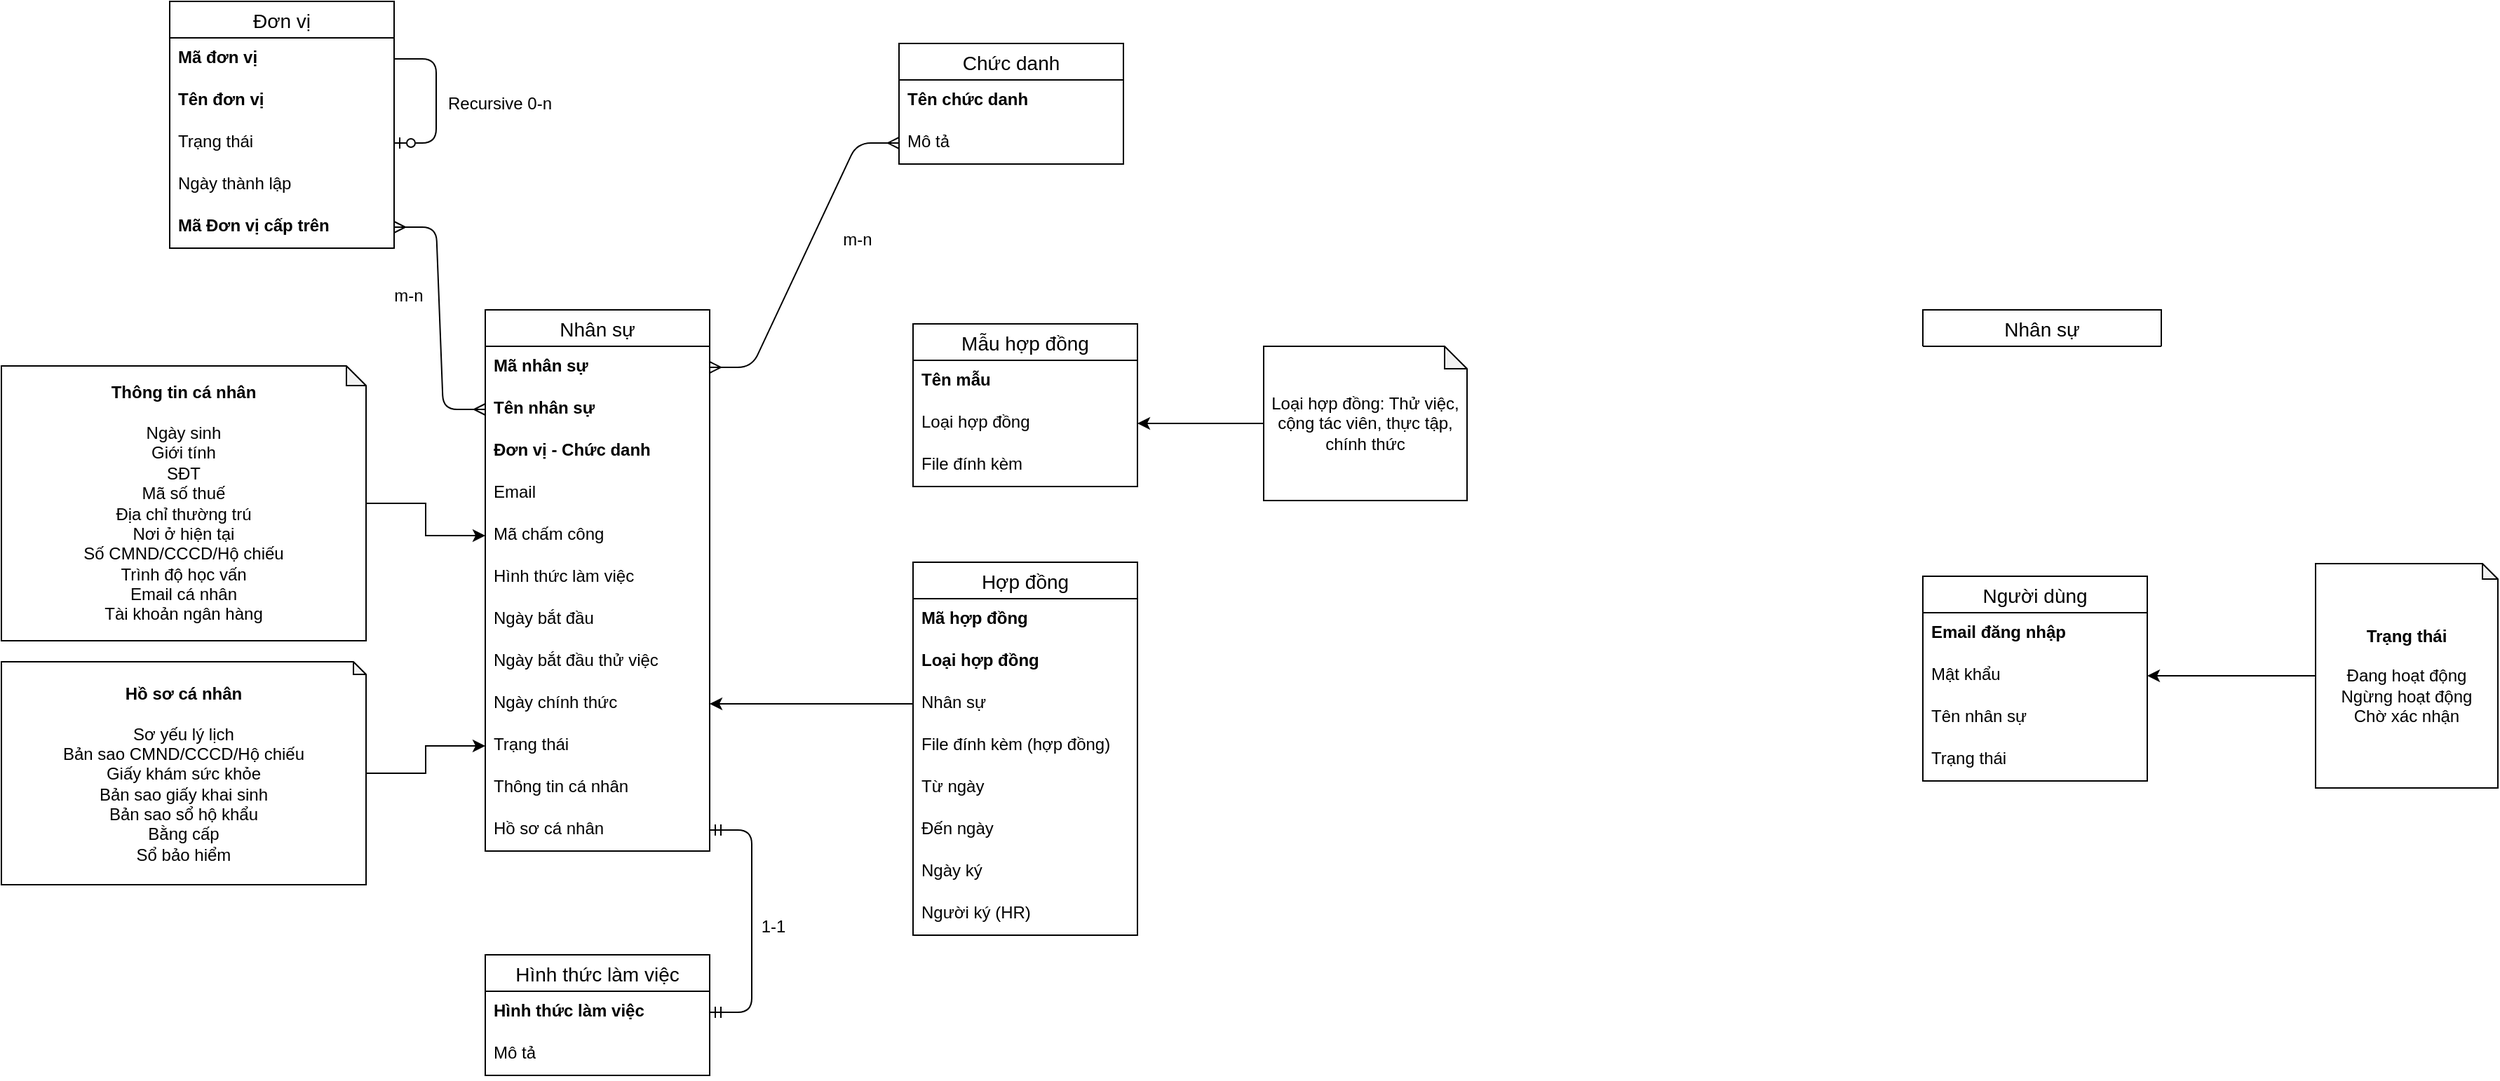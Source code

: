 <mxfile version="14.5.8" type="github">
  <diagram id="r-ECCvdsahkgzZmy2Sls" name="Page-1">
    <mxGraphModel dx="1422" dy="794" grid="1" gridSize="10" guides="1" tooltips="1" connect="1" arrows="1" fold="1" page="1" pageScale="1" pageWidth="850" pageHeight="1100" math="0" shadow="0">
      <root>
        <mxCell id="0" />
        <mxCell id="1" parent="0" />
        <mxCell id="hSSG6MMnjUU0kWjoDqOR-1" value="Đơn vị" style="swimlane;fontStyle=0;childLayout=stackLayout;horizontal=1;startSize=26;horizontalStack=0;resizeParent=1;resizeParentMax=0;resizeLast=0;collapsible=1;marginBottom=0;align=center;fontSize=14;" parent="1" vertex="1">
          <mxGeometry x="200" y="60" width="160" height="176" as="geometry">
            <mxRectangle x="50" y="60" width="50" height="26" as="alternateBounds" />
          </mxGeometry>
        </mxCell>
        <mxCell id="hSSG6MMnjUU0kWjoDqOR-2" value="Mã đơn vị" style="text;strokeColor=none;fillColor=none;spacingLeft=4;spacingRight=4;overflow=hidden;rotatable=0;points=[[0,0.5],[1,0.5]];portConstraint=eastwest;fontSize=12;fontStyle=1" parent="hSSG6MMnjUU0kWjoDqOR-1" vertex="1">
          <mxGeometry y="26" width="160" height="30" as="geometry" />
        </mxCell>
        <mxCell id="hSSG6MMnjUU0kWjoDqOR-3" value="Tên đơn vị" style="text;strokeColor=none;fillColor=none;spacingLeft=4;spacingRight=4;overflow=hidden;rotatable=0;points=[[0,0.5],[1,0.5]];portConstraint=eastwest;fontSize=12;fontStyle=1" parent="hSSG6MMnjUU0kWjoDqOR-1" vertex="1">
          <mxGeometry y="56" width="160" height="30" as="geometry" />
        </mxCell>
        <mxCell id="hSSG6MMnjUU0kWjoDqOR-4" value="Trạng thái" style="text;strokeColor=none;fillColor=none;spacingLeft=4;spacingRight=4;overflow=hidden;rotatable=0;points=[[0,0.5],[1,0.5]];portConstraint=eastwest;fontSize=12;" parent="hSSG6MMnjUU0kWjoDqOR-1" vertex="1">
          <mxGeometry y="86" width="160" height="30" as="geometry" />
        </mxCell>
        <mxCell id="hSSG6MMnjUU0kWjoDqOR-9" value="Ngày thành lập" style="text;strokeColor=none;fillColor=none;spacingLeft=4;spacingRight=4;overflow=hidden;rotatable=0;points=[[0,0.5],[1,0.5]];portConstraint=eastwest;fontSize=12;" parent="hSSG6MMnjUU0kWjoDqOR-1" vertex="1">
          <mxGeometry y="116" width="160" height="30" as="geometry" />
        </mxCell>
        <mxCell id="hSSG6MMnjUU0kWjoDqOR-10" value="Mã Đơn vị cấp trên" style="text;strokeColor=none;fillColor=none;spacingLeft=4;spacingRight=4;overflow=hidden;rotatable=0;points=[[0,0.5],[1,0.5]];portConstraint=eastwest;fontSize=12;fontStyle=1" parent="hSSG6MMnjUU0kWjoDqOR-1" vertex="1">
          <mxGeometry y="146" width="160" height="30" as="geometry" />
        </mxCell>
        <mxCell id="hSSG6MMnjUU0kWjoDqOR-11" value="" style="edgeStyle=entityRelationEdgeStyle;fontSize=12;html=1;endArrow=ERzeroToOne;endFill=1;exitX=1;exitY=0.5;exitDx=0;exitDy=0;entryX=1;entryY=0.5;entryDx=0;entryDy=0;" parent="hSSG6MMnjUU0kWjoDqOR-1" source="hSSG6MMnjUU0kWjoDqOR-2" target="hSSG6MMnjUU0kWjoDqOR-4" edge="1">
          <mxGeometry width="100" height="100" relative="1" as="geometry">
            <mxPoint x="320" y="320" as="sourcePoint" />
            <mxPoint x="420" y="220" as="targetPoint" />
          </mxGeometry>
        </mxCell>
        <mxCell id="hSSG6MMnjUU0kWjoDqOR-5" value="Chức danh" style="swimlane;fontStyle=0;childLayout=stackLayout;horizontal=1;startSize=26;horizontalStack=0;resizeParent=1;resizeParentMax=0;resizeLast=0;collapsible=1;marginBottom=0;align=center;fontSize=14;" parent="1" vertex="1">
          <mxGeometry x="720" y="90" width="160" height="86" as="geometry">
            <mxRectangle x="720" y="90" width="180" height="26" as="alternateBounds" />
          </mxGeometry>
        </mxCell>
        <mxCell id="hSSG6MMnjUU0kWjoDqOR-6" value="Tên chức danh" style="text;strokeColor=none;fillColor=none;spacingLeft=4;spacingRight=4;overflow=hidden;rotatable=0;points=[[0,0.5],[1,0.5]];portConstraint=eastwest;fontSize=12;fontStyle=1" parent="hSSG6MMnjUU0kWjoDqOR-5" vertex="1">
          <mxGeometry y="26" width="160" height="30" as="geometry" />
        </mxCell>
        <mxCell id="hSSG6MMnjUU0kWjoDqOR-7" value="Mô tả" style="text;strokeColor=none;fillColor=none;spacingLeft=4;spacingRight=4;overflow=hidden;rotatable=0;points=[[0,0.5],[1,0.5]];portConstraint=eastwest;fontSize=12;" parent="hSSG6MMnjUU0kWjoDqOR-5" vertex="1">
          <mxGeometry y="56" width="160" height="30" as="geometry" />
        </mxCell>
        <mxCell id="hSSG6MMnjUU0kWjoDqOR-12" value="Mẫu hợp đồng" style="swimlane;fontStyle=0;childLayout=stackLayout;horizontal=1;startSize=26;horizontalStack=0;resizeParent=1;resizeParentMax=0;resizeLast=0;collapsible=1;marginBottom=0;align=center;fontSize=14;" parent="1" vertex="1">
          <mxGeometry x="730" y="290" width="160" height="116" as="geometry">
            <mxRectangle x="730" y="290" width="130" height="26" as="alternateBounds" />
          </mxGeometry>
        </mxCell>
        <mxCell id="hSSG6MMnjUU0kWjoDqOR-13" value="Tên mẫu" style="text;strokeColor=none;fillColor=none;spacingLeft=4;spacingRight=4;overflow=hidden;rotatable=0;points=[[0,0.5],[1,0.5]];portConstraint=eastwest;fontSize=12;fontStyle=1" parent="hSSG6MMnjUU0kWjoDqOR-12" vertex="1">
          <mxGeometry y="26" width="160" height="30" as="geometry" />
        </mxCell>
        <mxCell id="hSSG6MMnjUU0kWjoDqOR-14" value="Loại hợp đồng" style="text;strokeColor=none;fillColor=none;spacingLeft=4;spacingRight=4;overflow=hidden;rotatable=0;points=[[0,0.5],[1,0.5]];portConstraint=eastwest;fontSize=12;" parent="hSSG6MMnjUU0kWjoDqOR-12" vertex="1">
          <mxGeometry y="56" width="160" height="30" as="geometry" />
        </mxCell>
        <mxCell id="hSSG6MMnjUU0kWjoDqOR-19" value="File đính kèm" style="text;strokeColor=none;fillColor=none;spacingLeft=4;spacingRight=4;overflow=hidden;rotatable=0;points=[[0,0.5],[1,0.5]];portConstraint=eastwest;fontSize=12;" parent="hSSG6MMnjUU0kWjoDqOR-12" vertex="1">
          <mxGeometry y="86" width="160" height="30" as="geometry" />
        </mxCell>
        <mxCell id="hSSG6MMnjUU0kWjoDqOR-50" style="edgeStyle=orthogonalEdgeStyle;rounded=0;orthogonalLoop=1;jettySize=auto;html=1;" parent="1" source="hSSG6MMnjUU0kWjoDqOR-20" target="hSSG6MMnjUU0kWjoDqOR-14" edge="1">
          <mxGeometry relative="1" as="geometry" />
        </mxCell>
        <mxCell id="hSSG6MMnjUU0kWjoDqOR-20" value="Loại hợp đồng: Thử việc, cộng tác viên, thực tập, chính thức" style="shape=note;whiteSpace=wrap;html=1;backgroundOutline=1;darkOpacity=0.05;size=16;" parent="1" vertex="1">
          <mxGeometry x="980" y="306" width="145" height="110" as="geometry" />
        </mxCell>
        <mxCell id="hSSG6MMnjUU0kWjoDqOR-21" value="Hợp đồng" style="swimlane;fontStyle=0;childLayout=stackLayout;horizontal=1;startSize=26;horizontalStack=0;resizeParent=1;resizeParentMax=0;resizeLast=0;collapsible=1;marginBottom=0;align=center;fontSize=14;" parent="1" vertex="1">
          <mxGeometry x="730" y="460" width="160" height="266" as="geometry">
            <mxRectangle x="730" y="460" width="140" height="26" as="alternateBounds" />
          </mxGeometry>
        </mxCell>
        <mxCell id="hSSG6MMnjUU0kWjoDqOR-22" value="Mã hợp đồng" style="text;strokeColor=none;fillColor=none;spacingLeft=4;spacingRight=4;overflow=hidden;rotatable=0;points=[[0,0.5],[1,0.5]];portConstraint=eastwest;fontSize=12;fontStyle=1" parent="hSSG6MMnjUU0kWjoDqOR-21" vertex="1">
          <mxGeometry y="26" width="160" height="30" as="geometry" />
        </mxCell>
        <mxCell id="hSSG6MMnjUU0kWjoDqOR-23" value="Loại hợp đồng" style="text;strokeColor=none;fillColor=none;spacingLeft=4;spacingRight=4;overflow=hidden;rotatable=0;points=[[0,0.5],[1,0.5]];portConstraint=eastwest;fontSize=12;fontStyle=1" parent="hSSG6MMnjUU0kWjoDqOR-21" vertex="1">
          <mxGeometry y="56" width="160" height="30" as="geometry" />
        </mxCell>
        <mxCell id="hSSG6MMnjUU0kWjoDqOR-24" value="Nhân sự" style="text;strokeColor=none;fillColor=none;spacingLeft=4;spacingRight=4;overflow=hidden;rotatable=0;points=[[0,0.5],[1,0.5]];portConstraint=eastwest;fontSize=12;" parent="hSSG6MMnjUU0kWjoDqOR-21" vertex="1">
          <mxGeometry y="86" width="160" height="30" as="geometry" />
        </mxCell>
        <mxCell id="hSSG6MMnjUU0kWjoDqOR-25" value="File đính kèm (hợp đồng)" style="text;strokeColor=none;fillColor=none;spacingLeft=4;spacingRight=4;overflow=hidden;rotatable=0;points=[[0,0.5],[1,0.5]];portConstraint=eastwest;fontSize=12;" parent="hSSG6MMnjUU0kWjoDqOR-21" vertex="1">
          <mxGeometry y="116" width="160" height="30" as="geometry" />
        </mxCell>
        <mxCell id="hSSG6MMnjUU0kWjoDqOR-26" value="Từ ngày" style="text;strokeColor=none;fillColor=none;spacingLeft=4;spacingRight=4;overflow=hidden;rotatable=0;points=[[0,0.5],[1,0.5]];portConstraint=eastwest;fontSize=12;" parent="hSSG6MMnjUU0kWjoDqOR-21" vertex="1">
          <mxGeometry y="146" width="160" height="30" as="geometry" />
        </mxCell>
        <mxCell id="hSSG6MMnjUU0kWjoDqOR-27" value="Đến ngày" style="text;strokeColor=none;fillColor=none;spacingLeft=4;spacingRight=4;overflow=hidden;rotatable=0;points=[[0,0.5],[1,0.5]];portConstraint=eastwest;fontSize=12;" parent="hSSG6MMnjUU0kWjoDqOR-21" vertex="1">
          <mxGeometry y="176" width="160" height="30" as="geometry" />
        </mxCell>
        <mxCell id="hSSG6MMnjUU0kWjoDqOR-28" value="Ngày ký" style="text;strokeColor=none;fillColor=none;spacingLeft=4;spacingRight=4;overflow=hidden;rotatable=0;points=[[0,0.5],[1,0.5]];portConstraint=eastwest;fontSize=12;" parent="hSSG6MMnjUU0kWjoDqOR-21" vertex="1">
          <mxGeometry y="206" width="160" height="30" as="geometry" />
        </mxCell>
        <mxCell id="hSSG6MMnjUU0kWjoDqOR-29" value="Người ký (HR)" style="text;strokeColor=none;fillColor=none;spacingLeft=4;spacingRight=4;overflow=hidden;rotatable=0;points=[[0,0.5],[1,0.5]];portConstraint=eastwest;fontSize=12;" parent="hSSG6MMnjUU0kWjoDqOR-21" vertex="1">
          <mxGeometry y="236" width="160" height="30" as="geometry" />
        </mxCell>
        <mxCell id="hSSG6MMnjUU0kWjoDqOR-30" value="Nhân sự" style="swimlane;fontStyle=0;childLayout=stackLayout;horizontal=1;startSize=26;horizontalStack=0;resizeParent=1;resizeParentMax=0;resizeLast=0;collapsible=1;marginBottom=0;align=center;fontSize=14;" parent="1" vertex="1">
          <mxGeometry x="425" y="280" width="160" height="386" as="geometry">
            <mxRectangle x="425" y="280" width="50" height="26" as="alternateBounds" />
          </mxGeometry>
        </mxCell>
        <mxCell id="hSSG6MMnjUU0kWjoDqOR-31" value="Mã nhân sự" style="text;strokeColor=none;fillColor=none;spacingLeft=4;spacingRight=4;overflow=hidden;rotatable=0;points=[[0,0.5],[1,0.5]];portConstraint=eastwest;fontSize=12;fontStyle=1" parent="hSSG6MMnjUU0kWjoDqOR-30" vertex="1">
          <mxGeometry y="26" width="160" height="30" as="geometry" />
        </mxCell>
        <mxCell id="hSSG6MMnjUU0kWjoDqOR-32" value="Tên nhân sự" style="text;strokeColor=none;fillColor=none;spacingLeft=4;spacingRight=4;overflow=hidden;rotatable=0;points=[[0,0.5],[1,0.5]];portConstraint=eastwest;fontSize=12;fontStyle=1" parent="hSSG6MMnjUU0kWjoDqOR-30" vertex="1">
          <mxGeometry y="56" width="160" height="30" as="geometry" />
        </mxCell>
        <mxCell id="hSSG6MMnjUU0kWjoDqOR-40" value="Đơn vị - Chức danh" style="text;strokeColor=none;fillColor=none;spacingLeft=4;spacingRight=4;overflow=hidden;rotatable=0;points=[[0,0.5],[1,0.5]];portConstraint=eastwest;fontSize=12;fontStyle=1" parent="hSSG6MMnjUU0kWjoDqOR-30" vertex="1">
          <mxGeometry y="86" width="160" height="30" as="geometry" />
        </mxCell>
        <mxCell id="hSSG6MMnjUU0kWjoDqOR-33" value="Email" style="text;strokeColor=none;fillColor=none;spacingLeft=4;spacingRight=4;overflow=hidden;rotatable=0;points=[[0,0.5],[1,0.5]];portConstraint=eastwest;fontSize=12;" parent="hSSG6MMnjUU0kWjoDqOR-30" vertex="1">
          <mxGeometry y="116" width="160" height="30" as="geometry" />
        </mxCell>
        <mxCell id="hSSG6MMnjUU0kWjoDqOR-34" value="Mã chấm công" style="text;strokeColor=none;fillColor=none;spacingLeft=4;spacingRight=4;overflow=hidden;rotatable=0;points=[[0,0.5],[1,0.5]];portConstraint=eastwest;fontSize=12;" parent="hSSG6MMnjUU0kWjoDqOR-30" vertex="1">
          <mxGeometry y="146" width="160" height="30" as="geometry" />
        </mxCell>
        <mxCell id="hSSG6MMnjUU0kWjoDqOR-35" value="Hình thức làm việc" style="text;strokeColor=none;fillColor=none;spacingLeft=4;spacingRight=4;overflow=hidden;rotatable=0;points=[[0,0.5],[1,0.5]];portConstraint=eastwest;fontSize=12;" parent="hSSG6MMnjUU0kWjoDqOR-30" vertex="1">
          <mxGeometry y="176" width="160" height="30" as="geometry" />
        </mxCell>
        <mxCell id="hSSG6MMnjUU0kWjoDqOR-36" value="Ngày bắt đầu" style="text;strokeColor=none;fillColor=none;spacingLeft=4;spacingRight=4;overflow=hidden;rotatable=0;points=[[0,0.5],[1,0.5]];portConstraint=eastwest;fontSize=12;" parent="hSSG6MMnjUU0kWjoDqOR-30" vertex="1">
          <mxGeometry y="206" width="160" height="30" as="geometry" />
        </mxCell>
        <mxCell id="hSSG6MMnjUU0kWjoDqOR-37" value="Ngày bắt đầu thử việc" style="text;strokeColor=none;fillColor=none;spacingLeft=4;spacingRight=4;overflow=hidden;rotatable=0;points=[[0,0.5],[1,0.5]];portConstraint=eastwest;fontSize=12;" parent="hSSG6MMnjUU0kWjoDqOR-30" vertex="1">
          <mxGeometry y="236" width="160" height="30" as="geometry" />
        </mxCell>
        <mxCell id="hSSG6MMnjUU0kWjoDqOR-38" value="Ngày chính thức" style="text;strokeColor=none;fillColor=none;spacingLeft=4;spacingRight=4;overflow=hidden;rotatable=0;points=[[0,0.5],[1,0.5]];portConstraint=eastwest;fontSize=12;" parent="hSSG6MMnjUU0kWjoDqOR-30" vertex="1">
          <mxGeometry y="266" width="160" height="30" as="geometry" />
        </mxCell>
        <mxCell id="hSSG6MMnjUU0kWjoDqOR-39" value="Trạng thái" style="text;strokeColor=none;fillColor=none;spacingLeft=4;spacingRight=4;overflow=hidden;rotatable=0;points=[[0,0.5],[1,0.5]];portConstraint=eastwest;fontSize=12;" parent="hSSG6MMnjUU0kWjoDqOR-30" vertex="1">
          <mxGeometry y="296" width="160" height="30" as="geometry" />
        </mxCell>
        <mxCell id="hSSG6MMnjUU0kWjoDqOR-41" value="Thông tin cá nhân" style="text;strokeColor=none;fillColor=none;spacingLeft=4;spacingRight=4;overflow=hidden;rotatable=0;points=[[0,0.5],[1,0.5]];portConstraint=eastwest;fontSize=12;" parent="hSSG6MMnjUU0kWjoDqOR-30" vertex="1">
          <mxGeometry y="326" width="160" height="30" as="geometry" />
        </mxCell>
        <mxCell id="hSSG6MMnjUU0kWjoDqOR-43" value="Hồ sơ cá nhân" style="text;strokeColor=none;fillColor=none;spacingLeft=4;spacingRight=4;overflow=hidden;rotatable=0;points=[[0,0.5],[1,0.5]];portConstraint=eastwest;fontSize=12;" parent="hSSG6MMnjUU0kWjoDqOR-30" vertex="1">
          <mxGeometry y="356" width="160" height="30" as="geometry" />
        </mxCell>
        <mxCell id="hSSG6MMnjUU0kWjoDqOR-44" style="edgeStyle=orthogonalEdgeStyle;rounded=0;orthogonalLoop=1;jettySize=auto;html=1;entryX=0;entryY=0.5;entryDx=0;entryDy=0;" parent="1" source="hSSG6MMnjUU0kWjoDqOR-42" target="hSSG6MMnjUU0kWjoDqOR-34" edge="1">
          <mxGeometry relative="1" as="geometry" />
        </mxCell>
        <mxCell id="hSSG6MMnjUU0kWjoDqOR-42" value="&lt;b&gt;Thông tin cá nhân&lt;br&gt;&lt;/b&gt;&lt;br&gt;Ngày sinh&lt;br&gt;Giới tính&lt;br&gt;SĐT&lt;br&gt;Mã số thuế&lt;br&gt;Địa chỉ thường trú&lt;br&gt;Nơi ở hiện tại&lt;br&gt;Số CMND/CCCD/Hộ chiếu&lt;br&gt;Trình độ học vấn&lt;br&gt;Email cá nhân&lt;br&gt;Tài khoản ngân hàng" style="shape=note;whiteSpace=wrap;html=1;backgroundOutline=1;darkOpacity=0.05;size=14;" parent="1" vertex="1">
          <mxGeometry x="80" y="320" width="260" height="196" as="geometry" />
        </mxCell>
        <mxCell id="hSSG6MMnjUU0kWjoDqOR-46" style="edgeStyle=orthogonalEdgeStyle;rounded=0;orthogonalLoop=1;jettySize=auto;html=1;" parent="1" source="hSSG6MMnjUU0kWjoDqOR-45" target="hSSG6MMnjUU0kWjoDqOR-39" edge="1">
          <mxGeometry relative="1" as="geometry" />
        </mxCell>
        <mxCell id="hSSG6MMnjUU0kWjoDqOR-45" value="&lt;b&gt;Hồ sơ cá nhân&lt;br&gt;&lt;/b&gt;&lt;br&gt;Sơ yếu lý lịch&lt;br&gt;Bản sao CMND/CCCD/Hộ chiếu&lt;br&gt;Giấy khám sức khỏe&lt;br&gt;Bản sao giấy khai sinh&lt;br&gt;Bản sao sổ hộ khẩu&lt;br&gt;Bằng cấp&lt;br&gt;Sổ bảo hiểm" style="shape=note;whiteSpace=wrap;html=1;backgroundOutline=1;darkOpacity=0.05;size=9;" parent="1" vertex="1">
          <mxGeometry x="80" y="531" width="260" height="159" as="geometry" />
        </mxCell>
        <mxCell id="hSSG6MMnjUU0kWjoDqOR-48" value="" style="edgeStyle=entityRelationEdgeStyle;fontSize=12;html=1;endArrow=ERmany;startArrow=ERmany;exitX=0;exitY=0.5;exitDx=0;exitDy=0;entryX=1;entryY=0.5;entryDx=0;entryDy=0;" parent="1" source="hSSG6MMnjUU0kWjoDqOR-32" target="hSSG6MMnjUU0kWjoDqOR-10" edge="1">
          <mxGeometry width="100" height="100" relative="1" as="geometry">
            <mxPoint x="585" y="360" as="sourcePoint" />
            <mxPoint x="685" y="260" as="targetPoint" />
          </mxGeometry>
        </mxCell>
        <mxCell id="hSSG6MMnjUU0kWjoDqOR-49" value="" style="edgeStyle=entityRelationEdgeStyle;fontSize=12;html=1;endArrow=ERmany;startArrow=ERmany;exitX=1;exitY=0.5;exitDx=0;exitDy=0;entryX=0;entryY=0.5;entryDx=0;entryDy=0;" parent="1" source="hSSG6MMnjUU0kWjoDqOR-31" target="hSSG6MMnjUU0kWjoDqOR-7" edge="1">
          <mxGeometry width="100" height="100" relative="1" as="geometry">
            <mxPoint x="675" y="300" as="sourcePoint" />
            <mxPoint x="620" y="170" as="targetPoint" />
          </mxGeometry>
        </mxCell>
        <mxCell id="hSSG6MMnjUU0kWjoDqOR-51" style="edgeStyle=orthogonalEdgeStyle;rounded=0;orthogonalLoop=1;jettySize=auto;html=1;exitX=0;exitY=0.5;exitDx=0;exitDy=0;entryX=1;entryY=0.5;entryDx=0;entryDy=0;" parent="1" source="hSSG6MMnjUU0kWjoDqOR-24" target="hSSG6MMnjUU0kWjoDqOR-38" edge="1">
          <mxGeometry relative="1" as="geometry" />
        </mxCell>
        <mxCell id="hSSG6MMnjUU0kWjoDqOR-52" value="Hình thức làm việc" style="swimlane;fontStyle=0;childLayout=stackLayout;horizontal=1;startSize=26;horizontalStack=0;resizeParent=1;resizeParentMax=0;resizeLast=0;collapsible=1;marginBottom=0;align=center;fontSize=14;" parent="1" vertex="1">
          <mxGeometry x="425" y="740" width="160" height="86" as="geometry">
            <mxRectangle x="50" y="60" width="50" height="26" as="alternateBounds" />
          </mxGeometry>
        </mxCell>
        <mxCell id="hSSG6MMnjUU0kWjoDqOR-53" value="Hình thức làm việc" style="text;strokeColor=none;fillColor=none;spacingLeft=4;spacingRight=4;overflow=hidden;rotatable=0;points=[[0,0.5],[1,0.5]];portConstraint=eastwest;fontSize=12;fontStyle=1" parent="hSSG6MMnjUU0kWjoDqOR-52" vertex="1">
          <mxGeometry y="26" width="160" height="30" as="geometry" />
        </mxCell>
        <mxCell id="hSSG6MMnjUU0kWjoDqOR-54" value="Mô tả" style="text;strokeColor=none;fillColor=none;spacingLeft=4;spacingRight=4;overflow=hidden;rotatable=0;points=[[0,0.5],[1,0.5]];portConstraint=eastwest;fontSize=12;fontStyle=0" parent="hSSG6MMnjUU0kWjoDqOR-52" vertex="1">
          <mxGeometry y="56" width="160" height="30" as="geometry" />
        </mxCell>
        <mxCell id="hSSG6MMnjUU0kWjoDqOR-67" value="" style="edgeStyle=entityRelationEdgeStyle;fontSize=12;html=1;endArrow=ERmandOne;startArrow=ERmandOne;entryX=1;entryY=0.5;entryDx=0;entryDy=0;exitX=1;exitY=0.5;exitDx=0;exitDy=0;" parent="1" source="hSSG6MMnjUU0kWjoDqOR-53" target="hSSG6MMnjUU0kWjoDqOR-43" edge="1">
          <mxGeometry width="100" height="100" relative="1" as="geometry">
            <mxPoint x="520" y="600" as="sourcePoint" />
            <mxPoint x="620" y="500" as="targetPoint" />
          </mxGeometry>
        </mxCell>
        <mxCell id="hSSG6MMnjUU0kWjoDqOR-68" value="1-1" style="text;html=1;align=center;verticalAlign=middle;resizable=0;points=[];autosize=1;strokeColor=none;" parent="1" vertex="1">
          <mxGeometry x="615" y="710" width="30" height="20" as="geometry" />
        </mxCell>
        <mxCell id="hSSG6MMnjUU0kWjoDqOR-69" value="m-n" style="text;html=1;align=center;verticalAlign=middle;resizable=0;points=[];autosize=1;strokeColor=none;" parent="1" vertex="1">
          <mxGeometry x="350" y="260" width="40" height="20" as="geometry" />
        </mxCell>
        <mxCell id="hSSG6MMnjUU0kWjoDqOR-70" value="m-n" style="text;html=1;align=center;verticalAlign=middle;resizable=0;points=[];autosize=1;strokeColor=none;" parent="1" vertex="1">
          <mxGeometry x="670" y="220" width="40" height="20" as="geometry" />
        </mxCell>
        <mxCell id="hSSG6MMnjUU0kWjoDqOR-71" value="Recursive 0-n" style="text;html=1;align=center;verticalAlign=middle;resizable=0;points=[];autosize=1;strokeColor=none;" parent="1" vertex="1">
          <mxGeometry x="390" y="123" width="90" height="20" as="geometry" />
        </mxCell>
        <mxCell id="t0jusX5-IYJ_9TBrGAH8-1" value="Nhân sự" style="swimlane;fontStyle=0;childLayout=stackLayout;horizontal=1;startSize=26;horizontalStack=0;resizeParent=1;resizeParentMax=0;resizeLast=0;collapsible=1;marginBottom=0;align=center;fontSize=14;" vertex="1" collapsed="1" parent="1">
          <mxGeometry x="1450" y="280" width="170" height="26" as="geometry">
            <mxRectangle x="1450" y="280" width="160" height="386" as="alternateBounds" />
          </mxGeometry>
        </mxCell>
        <mxCell id="t0jusX5-IYJ_9TBrGAH8-2" value="Mã nhân sự" style="text;strokeColor=none;fillColor=none;spacingLeft=4;spacingRight=4;overflow=hidden;rotatable=0;points=[[0,0.5],[1,0.5]];portConstraint=eastwest;fontSize=12;fontStyle=1" vertex="1" parent="t0jusX5-IYJ_9TBrGAH8-1">
          <mxGeometry y="26" width="170" height="30" as="geometry" />
        </mxCell>
        <mxCell id="t0jusX5-IYJ_9TBrGAH8-3" value="Tên nhân sự" style="text;strokeColor=none;fillColor=none;spacingLeft=4;spacingRight=4;overflow=hidden;rotatable=0;points=[[0,0.5],[1,0.5]];portConstraint=eastwest;fontSize=12;fontStyle=1" vertex="1" parent="t0jusX5-IYJ_9TBrGAH8-1">
          <mxGeometry y="56" width="170" height="30" as="geometry" />
        </mxCell>
        <mxCell id="t0jusX5-IYJ_9TBrGAH8-4" value="Đơn vị - Chức danh" style="text;strokeColor=none;fillColor=none;spacingLeft=4;spacingRight=4;overflow=hidden;rotatable=0;points=[[0,0.5],[1,0.5]];portConstraint=eastwest;fontSize=12;fontStyle=1" vertex="1" parent="t0jusX5-IYJ_9TBrGAH8-1">
          <mxGeometry y="86" width="170" height="30" as="geometry" />
        </mxCell>
        <mxCell id="t0jusX5-IYJ_9TBrGAH8-5" value="Email" style="text;strokeColor=none;fillColor=none;spacingLeft=4;spacingRight=4;overflow=hidden;rotatable=0;points=[[0,0.5],[1,0.5]];portConstraint=eastwest;fontSize=12;" vertex="1" parent="t0jusX5-IYJ_9TBrGAH8-1">
          <mxGeometry y="116" width="170" height="30" as="geometry" />
        </mxCell>
        <mxCell id="t0jusX5-IYJ_9TBrGAH8-6" value="Mã chấm công" style="text;strokeColor=none;fillColor=none;spacingLeft=4;spacingRight=4;overflow=hidden;rotatable=0;points=[[0,0.5],[1,0.5]];portConstraint=eastwest;fontSize=12;" vertex="1" parent="t0jusX5-IYJ_9TBrGAH8-1">
          <mxGeometry y="146" width="170" height="30" as="geometry" />
        </mxCell>
        <mxCell id="t0jusX5-IYJ_9TBrGAH8-7" value="Hình thức làm việc" style="text;strokeColor=none;fillColor=none;spacingLeft=4;spacingRight=4;overflow=hidden;rotatable=0;points=[[0,0.5],[1,0.5]];portConstraint=eastwest;fontSize=12;" vertex="1" parent="t0jusX5-IYJ_9TBrGAH8-1">
          <mxGeometry y="176" width="170" height="30" as="geometry" />
        </mxCell>
        <mxCell id="t0jusX5-IYJ_9TBrGAH8-8" value="Ngày bắt đầu" style="text;strokeColor=none;fillColor=none;spacingLeft=4;spacingRight=4;overflow=hidden;rotatable=0;points=[[0,0.5],[1,0.5]];portConstraint=eastwest;fontSize=12;" vertex="1" parent="t0jusX5-IYJ_9TBrGAH8-1">
          <mxGeometry y="206" width="170" height="30" as="geometry" />
        </mxCell>
        <mxCell id="t0jusX5-IYJ_9TBrGAH8-9" value="Ngày bắt đầu thử việc" style="text;strokeColor=none;fillColor=none;spacingLeft=4;spacingRight=4;overflow=hidden;rotatable=0;points=[[0,0.5],[1,0.5]];portConstraint=eastwest;fontSize=12;" vertex="1" parent="t0jusX5-IYJ_9TBrGAH8-1">
          <mxGeometry y="236" width="170" height="30" as="geometry" />
        </mxCell>
        <mxCell id="t0jusX5-IYJ_9TBrGAH8-10" value="Ngày chính thức" style="text;strokeColor=none;fillColor=none;spacingLeft=4;spacingRight=4;overflow=hidden;rotatable=0;points=[[0,0.5],[1,0.5]];portConstraint=eastwest;fontSize=12;" vertex="1" parent="t0jusX5-IYJ_9TBrGAH8-1">
          <mxGeometry y="266" width="170" height="30" as="geometry" />
        </mxCell>
        <mxCell id="t0jusX5-IYJ_9TBrGAH8-11" value="Trạng thái" style="text;strokeColor=none;fillColor=none;spacingLeft=4;spacingRight=4;overflow=hidden;rotatable=0;points=[[0,0.5],[1,0.5]];portConstraint=eastwest;fontSize=12;" vertex="1" parent="t0jusX5-IYJ_9TBrGAH8-1">
          <mxGeometry y="296" width="170" height="30" as="geometry" />
        </mxCell>
        <mxCell id="t0jusX5-IYJ_9TBrGAH8-12" value="Thông tin cá nhân" style="text;strokeColor=none;fillColor=none;spacingLeft=4;spacingRight=4;overflow=hidden;rotatable=0;points=[[0,0.5],[1,0.5]];portConstraint=eastwest;fontSize=12;" vertex="1" parent="t0jusX5-IYJ_9TBrGAH8-1">
          <mxGeometry y="326" width="170" height="30" as="geometry" />
        </mxCell>
        <mxCell id="t0jusX5-IYJ_9TBrGAH8-13" value="Hồ sơ cá nhân" style="text;strokeColor=none;fillColor=none;spacingLeft=4;spacingRight=4;overflow=hidden;rotatable=0;points=[[0,0.5],[1,0.5]];portConstraint=eastwest;fontSize=12;" vertex="1" parent="t0jusX5-IYJ_9TBrGAH8-1">
          <mxGeometry y="356" width="170" height="30" as="geometry" />
        </mxCell>
        <mxCell id="t0jusX5-IYJ_9TBrGAH8-14" value="Người dùng" style="swimlane;fontStyle=0;childLayout=stackLayout;horizontal=1;startSize=26;horizontalStack=0;resizeParent=1;resizeParentMax=0;resizeLast=0;collapsible=1;marginBottom=0;align=center;fontSize=14;" vertex="1" parent="1">
          <mxGeometry x="1450" y="470" width="160" height="146" as="geometry">
            <mxRectangle x="730" y="290" width="130" height="26" as="alternateBounds" />
          </mxGeometry>
        </mxCell>
        <mxCell id="t0jusX5-IYJ_9TBrGAH8-15" value="Email đăng nhập" style="text;strokeColor=none;fillColor=none;spacingLeft=4;spacingRight=4;overflow=hidden;rotatable=0;points=[[0,0.5],[1,0.5]];portConstraint=eastwest;fontSize=12;fontStyle=1" vertex="1" parent="t0jusX5-IYJ_9TBrGAH8-14">
          <mxGeometry y="26" width="160" height="30" as="geometry" />
        </mxCell>
        <mxCell id="t0jusX5-IYJ_9TBrGAH8-16" value="Mật khẩu" style="text;strokeColor=none;fillColor=none;spacingLeft=4;spacingRight=4;overflow=hidden;rotatable=0;points=[[0,0.5],[1,0.5]];portConstraint=eastwest;fontSize=12;" vertex="1" parent="t0jusX5-IYJ_9TBrGAH8-14">
          <mxGeometry y="56" width="160" height="30" as="geometry" />
        </mxCell>
        <mxCell id="t0jusX5-IYJ_9TBrGAH8-17" value="Tên nhân sự" style="text;strokeColor=none;fillColor=none;spacingLeft=4;spacingRight=4;overflow=hidden;rotatable=0;points=[[0,0.5],[1,0.5]];portConstraint=eastwest;fontSize=12;" vertex="1" parent="t0jusX5-IYJ_9TBrGAH8-14">
          <mxGeometry y="86" width="160" height="30" as="geometry" />
        </mxCell>
        <mxCell id="t0jusX5-IYJ_9TBrGAH8-18" value="Trạng thái" style="text;strokeColor=none;fillColor=none;spacingLeft=4;spacingRight=4;overflow=hidden;rotatable=0;points=[[0,0.5],[1,0.5]];portConstraint=eastwest;fontSize=12;" vertex="1" parent="t0jusX5-IYJ_9TBrGAH8-14">
          <mxGeometry y="116" width="160" height="30" as="geometry" />
        </mxCell>
        <mxCell id="t0jusX5-IYJ_9TBrGAH8-20" style="edgeStyle=orthogonalEdgeStyle;rounded=0;orthogonalLoop=1;jettySize=auto;html=1;entryX=1;entryY=0.5;entryDx=0;entryDy=0;" edge="1" parent="1" source="t0jusX5-IYJ_9TBrGAH8-19" target="t0jusX5-IYJ_9TBrGAH8-16">
          <mxGeometry relative="1" as="geometry" />
        </mxCell>
        <mxCell id="t0jusX5-IYJ_9TBrGAH8-19" value="&lt;b&gt;Trạng thái&lt;br&gt;&lt;/b&gt;&lt;br&gt;Đang hoạt động&lt;br&gt;Ngừng hoạt động&lt;br&gt;Chờ xác nhận" style="shape=note;whiteSpace=wrap;html=1;backgroundOutline=1;darkOpacity=0.05;size=11;" vertex="1" parent="1">
          <mxGeometry x="1730" y="461" width="130" height="160" as="geometry" />
        </mxCell>
      </root>
    </mxGraphModel>
  </diagram>
</mxfile>
